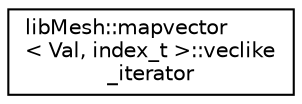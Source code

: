 digraph "类继承关系图"
{
 // INTERACTIVE_SVG=YES
  edge [fontname="Helvetica",fontsize="10",labelfontname="Helvetica",labelfontsize="10"];
  node [fontname="Helvetica",fontsize="10",shape=record];
  rankdir="LR";
  Node1 [label="libMesh::mapvector\l\< Val, index_t \>::veclike\l_iterator",height=0.2,width=0.4,color="black", fillcolor="white", style="filled",URL="$classlibMesh_1_1mapvector_1_1veclike__iterator.html"];
}
